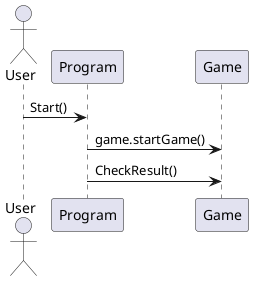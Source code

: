 ﻿@startuml
'' SequenceDiagram

actor User

User -> Program: Start()
Program -> Game: game.startGame()
Program -> Game: CheckResult()
@enduml